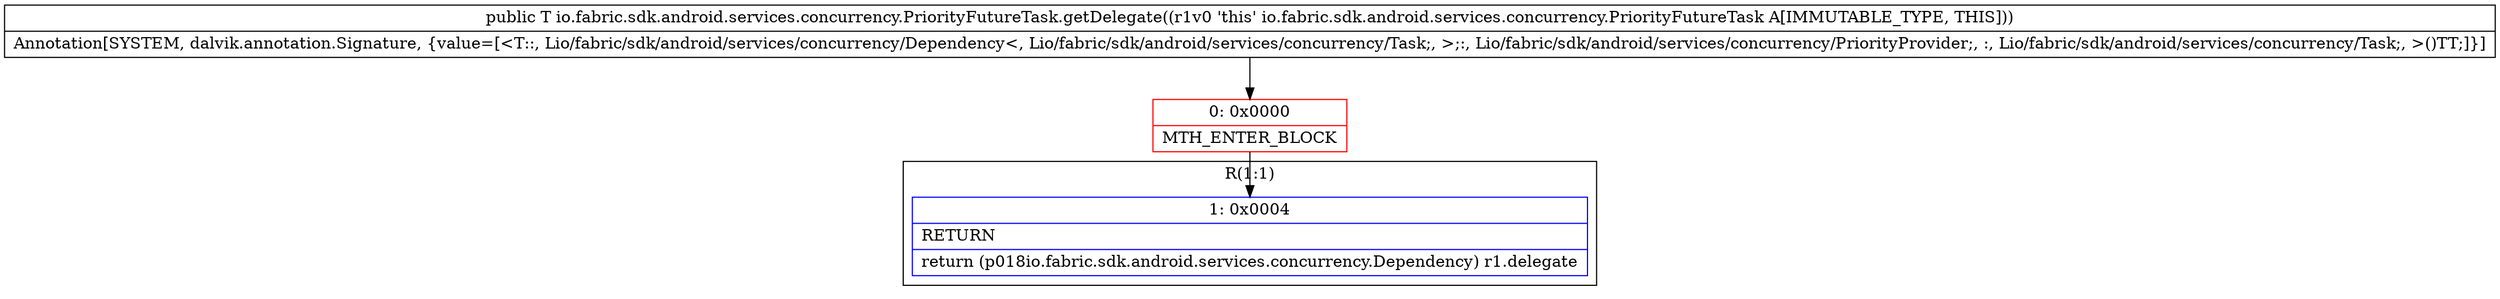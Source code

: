 digraph "CFG forio.fabric.sdk.android.services.concurrency.PriorityFutureTask.getDelegate()Lio\/fabric\/sdk\/android\/services\/concurrency\/Dependency;" {
subgraph cluster_Region_87695518 {
label = "R(1:1)";
node [shape=record,color=blue];
Node_1 [shape=record,label="{1\:\ 0x0004|RETURN\l|return (p018io.fabric.sdk.android.services.concurrency.Dependency) r1.delegate\l}"];
}
Node_0 [shape=record,color=red,label="{0\:\ 0x0000|MTH_ENTER_BLOCK\l}"];
MethodNode[shape=record,label="{public T io.fabric.sdk.android.services.concurrency.PriorityFutureTask.getDelegate((r1v0 'this' io.fabric.sdk.android.services.concurrency.PriorityFutureTask A[IMMUTABLE_TYPE, THIS]))  | Annotation[SYSTEM, dalvik.annotation.Signature, \{value=[\<T::, Lio\/fabric\/sdk\/android\/services\/concurrency\/Dependency\<, Lio\/fabric\/sdk\/android\/services\/concurrency\/Task;, \>;:, Lio\/fabric\/sdk\/android\/services\/concurrency\/PriorityProvider;, :, Lio\/fabric\/sdk\/android\/services\/concurrency\/Task;, \>()TT;]\}]\l}"];
MethodNode -> Node_0;
Node_0 -> Node_1;
}

